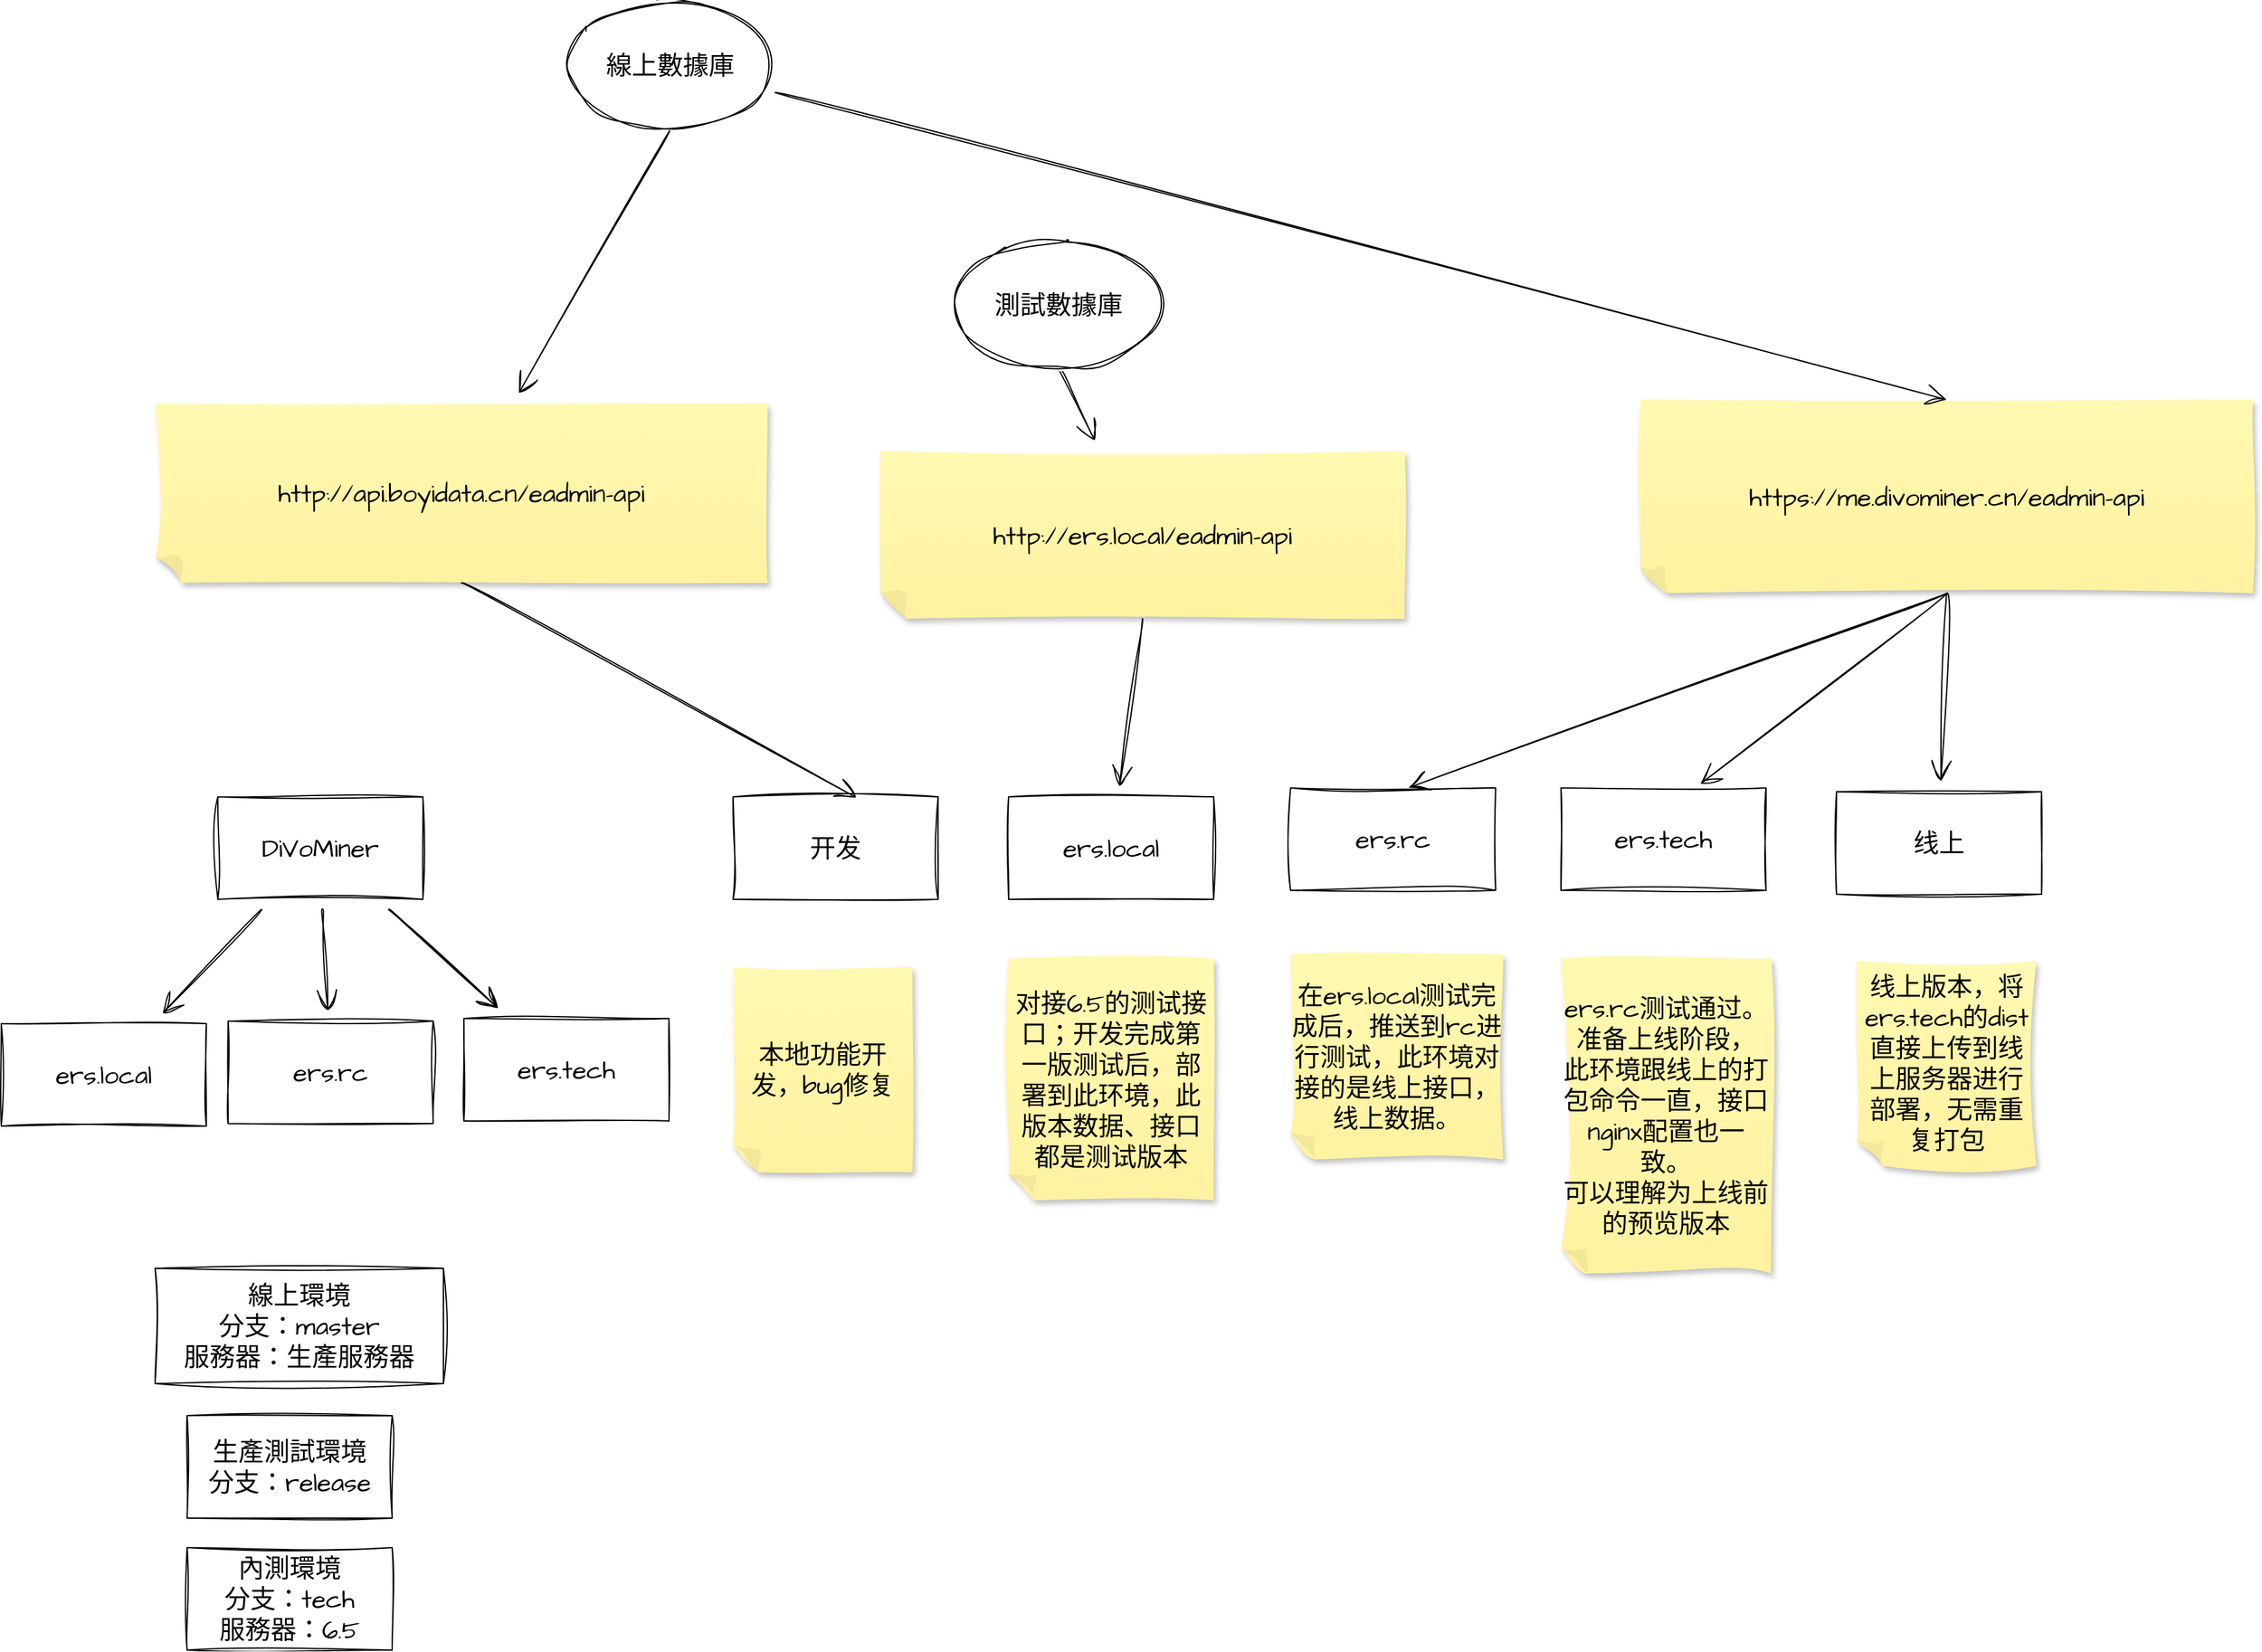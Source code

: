 <mxfile version="20.7.4" type="github">
  <diagram id="5LLKJlzQXneVDXTZNBfo" name="第 1 页">
    <mxGraphModel dx="3731" dy="2629" grid="0" gridSize="10" guides="1" tooltips="1" connect="1" arrows="1" fold="1" page="0" pageScale="1" pageWidth="1654" pageHeight="2336" math="0" shadow="0">
      <root>
        <mxCell id="0" />
        <mxCell id="1" parent="0" />
        <mxCell id="WvZMqrTp_T-xZY4r-Xzd-3" value="" style="edgeStyle=none;curved=1;rounded=0;sketch=1;hachureGap=4;jiggle=2;curveFitting=1;orthogonalLoop=1;jettySize=auto;html=1;fontFamily=Architects Daughter;fontSource=https%3A%2F%2Ffonts.googleapis.com%2Fcss%3Ffamily%3DArchitects%2BDaughter;fontSize=16;endArrow=open;startSize=14;endSize=14;sourcePerimeterSpacing=8;targetPerimeterSpacing=8;" parent="1" source="WvZMqrTp_T-xZY4r-Xzd-1" target="WvZMqrTp_T-xZY4r-Xzd-2" edge="1">
          <mxGeometry relative="1" as="geometry" />
        </mxCell>
        <mxCell id="WvZMqrTp_T-xZY4r-Xzd-5" value="" style="edgeStyle=none;curved=1;rounded=0;sketch=1;hachureGap=4;jiggle=2;curveFitting=1;orthogonalLoop=1;jettySize=auto;html=1;fontFamily=Architects Daughter;fontSource=https%3A%2F%2Ffonts.googleapis.com%2Fcss%3Ffamily%3DArchitects%2BDaughter;fontSize=16;endArrow=open;startSize=14;endSize=14;sourcePerimeterSpacing=8;targetPerimeterSpacing=8;" parent="1" source="WvZMqrTp_T-xZY4r-Xzd-1" target="WvZMqrTp_T-xZY4r-Xzd-4" edge="1">
          <mxGeometry relative="1" as="geometry" />
        </mxCell>
        <mxCell id="WvZMqrTp_T-xZY4r-Xzd-6" value="" style="edgeStyle=none;curved=1;rounded=0;sketch=1;hachureGap=4;jiggle=2;curveFitting=1;orthogonalLoop=1;jettySize=auto;html=1;fontFamily=Architects Daughter;fontSource=https%3A%2F%2Ffonts.googleapis.com%2Fcss%3Ffamily%3DArchitects%2BDaughter;fontSize=16;endArrow=open;startSize=14;endSize=14;sourcePerimeterSpacing=8;targetPerimeterSpacing=8;" parent="1" source="WvZMqrTp_T-xZY4r-Xzd-1" target="WvZMqrTp_T-xZY4r-Xzd-4" edge="1">
          <mxGeometry relative="1" as="geometry" />
        </mxCell>
        <mxCell id="WvZMqrTp_T-xZY4r-Xzd-8" value="" style="edgeStyle=none;curved=1;rounded=0;sketch=1;hachureGap=4;jiggle=2;curveFitting=1;orthogonalLoop=1;jettySize=auto;html=1;fontFamily=Architects Daughter;fontSource=https%3A%2F%2Ffonts.googleapis.com%2Fcss%3Ffamily%3DArchitects%2BDaughter;fontSize=16;endArrow=open;startSize=14;endSize=14;sourcePerimeterSpacing=8;targetPerimeterSpacing=8;" parent="1" source="WvZMqrTp_T-xZY4r-Xzd-1" target="WvZMqrTp_T-xZY4r-Xzd-7" edge="1">
          <mxGeometry relative="1" as="geometry" />
        </mxCell>
        <mxCell id="WvZMqrTp_T-xZY4r-Xzd-1" value="DiVoMiner" style="rounded=0;whiteSpace=wrap;html=1;sketch=1;hachureGap=4;jiggle=2;curveFitting=1;fontFamily=Architects Daughter;fontSource=https%3A%2F%2Ffonts.googleapis.com%2Fcss%3Ffamily%3DArchitects%2BDaughter;fontSize=20;" parent="1" vertex="1">
          <mxGeometry x="-728" y="-185" width="160" height="80" as="geometry" />
        </mxCell>
        <mxCell id="WvZMqrTp_T-xZY4r-Xzd-2" value="ers.local&lt;br&gt;" style="rounded=0;whiteSpace=wrap;html=1;sketch=1;hachureGap=4;jiggle=2;curveFitting=1;fontFamily=Architects Daughter;fontSource=https%3A%2F%2Ffonts.googleapis.com%2Fcss%3Ffamily%3DArchitects%2BDaughter;fontSize=20;" parent="1" vertex="1">
          <mxGeometry x="-897" y="-8" width="160" height="80" as="geometry" />
        </mxCell>
        <mxCell id="WvZMqrTp_T-xZY4r-Xzd-4" value="ers.tech" style="rounded=0;whiteSpace=wrap;html=1;sketch=1;hachureGap=4;jiggle=2;curveFitting=1;fontFamily=Architects Daughter;fontSource=https%3A%2F%2Ffonts.googleapis.com%2Fcss%3Ffamily%3DArchitects%2BDaughter;fontSize=20;" parent="1" vertex="1">
          <mxGeometry x="-536" y="-12" width="160" height="80" as="geometry" />
        </mxCell>
        <mxCell id="WvZMqrTp_T-xZY4r-Xzd-7" value="ers.rc" style="rounded=0;whiteSpace=wrap;html=1;sketch=1;hachureGap=4;jiggle=2;curveFitting=1;fontFamily=Architects Daughter;fontSource=https%3A%2F%2Ffonts.googleapis.com%2Fcss%3Ffamily%3DArchitects%2BDaughter;fontSize=20;" parent="1" vertex="1">
          <mxGeometry x="-720" y="-10" width="160" height="80" as="geometry" />
        </mxCell>
        <mxCell id="FkHnUsuzrkQ6DYqbzHRN-1" value="線上環境&lt;br&gt;分支：master&lt;br&gt;服務器：生產服務器" style="rounded=0;whiteSpace=wrap;html=1;sketch=1;hachureGap=4;jiggle=2;curveFitting=1;fontFamily=Architects Daughter;fontSource=https%3A%2F%2Ffonts.googleapis.com%2Fcss%3Ffamily%3DArchitects%2BDaughter;fontSize=20;" vertex="1" parent="1">
          <mxGeometry x="-777" y="183" width="225" height="90" as="geometry" />
        </mxCell>
        <mxCell id="FkHnUsuzrkQ6DYqbzHRN-2" value="內測環境&lt;br&gt;分支：tech&lt;br&gt;服務器：6.5" style="rounded=0;whiteSpace=wrap;html=1;sketch=1;hachureGap=4;jiggle=2;curveFitting=1;fontFamily=Architects Daughter;fontSource=https%3A%2F%2Ffonts.googleapis.com%2Fcss%3Ffamily%3DArchitects%2BDaughter;fontSize=20;" vertex="1" parent="1">
          <mxGeometry x="-752" y="401" width="160" height="80" as="geometry" />
        </mxCell>
        <mxCell id="FkHnUsuzrkQ6DYqbzHRN-3" value="生產測試環境&lt;br&gt;分支：release" style="rounded=0;whiteSpace=wrap;html=1;sketch=1;hachureGap=4;jiggle=2;curveFitting=1;fontFamily=Architects Daughter;fontSource=https%3A%2F%2Ffonts.googleapis.com%2Fcss%3Ffamily%3DArchitects%2BDaughter;fontSize=20;" vertex="1" parent="1">
          <mxGeometry x="-752" y="298" width="160" height="80" as="geometry" />
        </mxCell>
        <mxCell id="FkHnUsuzrkQ6DYqbzHRN-4" value="ers.local" style="rounded=0;whiteSpace=wrap;html=1;sketch=1;hachureGap=4;jiggle=2;curveFitting=1;fontFamily=Architects Daughter;fontSource=https%3A%2F%2Ffonts.googleapis.com%2Fcss%3Ffamily%3DArchitects%2BDaughter;fontSize=20;" vertex="1" parent="1">
          <mxGeometry x="-111" y="-185" width="160" height="80" as="geometry" />
        </mxCell>
        <mxCell id="FkHnUsuzrkQ6DYqbzHRN-5" value="ers.rc" style="rounded=0;whiteSpace=wrap;html=1;sketch=1;hachureGap=4;jiggle=2;curveFitting=1;fontFamily=Architects Daughter;fontSource=https%3A%2F%2Ffonts.googleapis.com%2Fcss%3Ffamily%3DArchitects%2BDaughter;fontSize=20;" vertex="1" parent="1">
          <mxGeometry x="109" y="-192" width="160" height="80" as="geometry" />
        </mxCell>
        <mxCell id="FkHnUsuzrkQ6DYqbzHRN-6" value="ers.tech" style="rounded=0;whiteSpace=wrap;html=1;sketch=1;hachureGap=4;jiggle=2;curveFitting=1;fontFamily=Architects Daughter;fontSource=https%3A%2F%2Ffonts.googleapis.com%2Fcss%3Ffamily%3DArchitects%2BDaughter;fontSize=20;" vertex="1" parent="1">
          <mxGeometry x="320" y="-192" width="160" height="80" as="geometry" />
        </mxCell>
        <mxCell id="FkHnUsuzrkQ6DYqbzHRN-7" value="线上" style="rounded=0;whiteSpace=wrap;html=1;sketch=1;hachureGap=4;jiggle=2;curveFitting=1;fontFamily=Architects Daughter;fontSource=https%3A%2F%2Ffonts.googleapis.com%2Fcss%3Ffamily%3DArchitects%2BDaughter;fontSize=20;" vertex="1" parent="1">
          <mxGeometry x="535" y="-189" width="160" height="80" as="geometry" />
        </mxCell>
        <mxCell id="FkHnUsuzrkQ6DYqbzHRN-8" value="开发" style="rounded=0;whiteSpace=wrap;html=1;sketch=1;hachureGap=4;jiggle=2;curveFitting=1;fontFamily=Architects Daughter;fontSource=https%3A%2F%2Ffonts.googleapis.com%2Fcss%3Ffamily%3DArchitects%2BDaughter;fontSize=20;" vertex="1" parent="1">
          <mxGeometry x="-326" y="-185" width="160" height="80" as="geometry" />
        </mxCell>
        <mxCell id="FkHnUsuzrkQ6DYqbzHRN-9" value="本地功能开发，bug修复" style="shape=note;whiteSpace=wrap;html=1;backgroundOutline=1;fontColor=#000000;darkOpacity=0.05;fillColor=#FFF9B2;strokeColor=none;fillStyle=solid;direction=west;gradientDirection=north;gradientColor=#FFF2A1;shadow=1;size=20;pointerEvents=1;sketch=1;hachureGap=4;jiggle=2;curveFitting=1;fontFamily=Architects Daughter;fontSource=https%3A%2F%2Ffonts.googleapis.com%2Fcss%3Ffamily%3DArchitects%2BDaughter;fontSize=20;" vertex="1" parent="1">
          <mxGeometry x="-326" y="-52" width="140" height="160" as="geometry" />
        </mxCell>
        <mxCell id="FkHnUsuzrkQ6DYqbzHRN-10" value="对接6.5的测试接口；开发完成第一版测试后，部署到此环境，此版本数据、接口都是测试版本" style="shape=note;whiteSpace=wrap;html=1;backgroundOutline=1;fontColor=#000000;darkOpacity=0.05;fillColor=#FFF9B2;strokeColor=none;fillStyle=solid;direction=west;gradientDirection=north;gradientColor=#FFF2A1;shadow=1;size=20;pointerEvents=1;sketch=1;hachureGap=4;jiggle=2;curveFitting=1;fontFamily=Architects Daughter;fontSource=https%3A%2F%2Ffonts.googleapis.com%2Fcss%3Ffamily%3DArchitects%2BDaughter;fontSize=20;" vertex="1" parent="1">
          <mxGeometry x="-111" y="-59" width="160" height="189" as="geometry" />
        </mxCell>
        <mxCell id="FkHnUsuzrkQ6DYqbzHRN-11" value="在ers.local测试完成后，推送到rc进行测试，此环境对接的是线上接口，线上数据。" style="shape=note;whiteSpace=wrap;html=1;backgroundOutline=1;fontColor=#000000;darkOpacity=0.05;fillColor=#FFF9B2;strokeColor=none;fillStyle=solid;direction=west;gradientDirection=north;gradientColor=#FFF2A1;shadow=1;size=20;pointerEvents=1;sketch=1;hachureGap=4;jiggle=2;curveFitting=1;fontFamily=Architects Daughter;fontSource=https%3A%2F%2Ffonts.googleapis.com%2Fcss%3Ffamily%3DArchitects%2BDaughter;fontSize=20;" vertex="1" parent="1">
          <mxGeometry x="109" y="-62" width="166" height="160" as="geometry" />
        </mxCell>
        <mxCell id="FkHnUsuzrkQ6DYqbzHRN-12" value="ers.rc测试通过。准备上线阶段，&lt;br&gt;此环境跟线上的打包命令一直，接口nginx配置也一致。&lt;br&gt;可以理解为上线前的预览版本" style="shape=note;whiteSpace=wrap;html=1;backgroundOutline=1;fontColor=#000000;darkOpacity=0.05;fillColor=#FFF9B2;strokeColor=none;fillStyle=solid;direction=west;gradientDirection=north;gradientColor=#FFF2A1;shadow=1;size=20;pointerEvents=1;sketch=1;hachureGap=4;jiggle=2;curveFitting=1;fontFamily=Architects Daughter;fontSource=https%3A%2F%2Ffonts.googleapis.com%2Fcss%3Ffamily%3DArchitects%2BDaughter;fontSize=20;" vertex="1" parent="1">
          <mxGeometry x="320" y="-59" width="164" height="246" as="geometry" />
        </mxCell>
        <mxCell id="FkHnUsuzrkQ6DYqbzHRN-13" value="线上版本，将ers.tech的dist直接上传到线上服务器进行部署，无需重复打包" style="shape=note;whiteSpace=wrap;html=1;backgroundOutline=1;fontColor=#000000;darkOpacity=0.05;fillColor=#FFF9B2;strokeColor=none;fillStyle=solid;direction=west;gradientDirection=north;gradientColor=#FFF2A1;shadow=1;size=20;pointerEvents=1;sketch=1;hachureGap=4;jiggle=2;curveFitting=1;fontFamily=Architects Daughter;fontSource=https%3A%2F%2Ffonts.googleapis.com%2Fcss%3Ffamily%3DArchitects%2BDaughter;fontSize=20;" vertex="1" parent="1">
          <mxGeometry x="551" y="-57" width="140" height="160" as="geometry" />
        </mxCell>
        <mxCell id="FkHnUsuzrkQ6DYqbzHRN-21" style="edgeStyle=none;curved=1;rounded=0;sketch=1;hachureGap=4;jiggle=2;curveFitting=1;orthogonalLoop=1;jettySize=auto;html=1;exitX=0.5;exitY=0;exitDx=0;exitDy=0;exitPerimeter=0;entryX=0.602;entryY=0.008;entryDx=0;entryDy=0;entryPerimeter=0;fontFamily=Architects Daughter;fontSource=https%3A%2F%2Ffonts.googleapis.com%2Fcss%3Ffamily%3DArchitects%2BDaughter;fontSize=16;endArrow=open;startSize=14;endSize=14;sourcePerimeterSpacing=8;targetPerimeterSpacing=8;" edge="1" parent="1" source="FkHnUsuzrkQ6DYqbzHRN-14" target="FkHnUsuzrkQ6DYqbzHRN-8">
          <mxGeometry relative="1" as="geometry" />
        </mxCell>
        <mxCell id="FkHnUsuzrkQ6DYqbzHRN-14" value="http://api.boyidata.cn/eadmin-api" style="shape=note;whiteSpace=wrap;html=1;backgroundOutline=1;fontColor=#000000;darkOpacity=0.05;fillColor=#FFF9B2;strokeColor=none;fillStyle=solid;direction=west;gradientDirection=north;gradientColor=#FFF2A1;shadow=1;size=20;pointerEvents=1;sketch=1;hachureGap=4;jiggle=2;curveFitting=1;fontFamily=Architects Daughter;fontSource=https%3A%2F%2Ffonts.googleapis.com%2Fcss%3Ffamily%3DArchitects%2BDaughter;fontSize=20;" vertex="1" parent="1">
          <mxGeometry x="-777" y="-492" width="478" height="140" as="geometry" />
        </mxCell>
        <mxCell id="FkHnUsuzrkQ6DYqbzHRN-16" style="edgeStyle=none;curved=1;rounded=0;sketch=1;hachureGap=4;jiggle=2;curveFitting=1;orthogonalLoop=1;jettySize=auto;html=1;exitX=0.5;exitY=0;exitDx=0;exitDy=0;exitPerimeter=0;fontFamily=Architects Daughter;fontSource=https%3A%2F%2Ffonts.googleapis.com%2Fcss%3Ffamily%3DArchitects%2BDaughter;fontSize=16;endArrow=open;startSize=14;endSize=14;sourcePerimeterSpacing=8;targetPerimeterSpacing=8;" edge="1" parent="1" source="FkHnUsuzrkQ6DYqbzHRN-15" target="FkHnUsuzrkQ6DYqbzHRN-7">
          <mxGeometry relative="1" as="geometry" />
        </mxCell>
        <mxCell id="FkHnUsuzrkQ6DYqbzHRN-17" style="edgeStyle=none;curved=1;rounded=0;sketch=1;hachureGap=4;jiggle=2;curveFitting=1;orthogonalLoop=1;jettySize=auto;html=1;exitX=0.5;exitY=0;exitDx=0;exitDy=0;exitPerimeter=0;entryX=0.68;entryY=-0.039;entryDx=0;entryDy=0;entryPerimeter=0;fontFamily=Architects Daughter;fontSource=https%3A%2F%2Ffonts.googleapis.com%2Fcss%3Ffamily%3DArchitects%2BDaughter;fontSize=16;endArrow=open;startSize=14;endSize=14;sourcePerimeterSpacing=8;targetPerimeterSpacing=8;" edge="1" parent="1" source="FkHnUsuzrkQ6DYqbzHRN-15" target="FkHnUsuzrkQ6DYqbzHRN-6">
          <mxGeometry relative="1" as="geometry" />
        </mxCell>
        <mxCell id="FkHnUsuzrkQ6DYqbzHRN-20" style="edgeStyle=none;curved=1;rounded=0;sketch=1;hachureGap=4;jiggle=2;curveFitting=1;orthogonalLoop=1;jettySize=auto;html=1;exitX=0.5;exitY=0;exitDx=0;exitDy=0;exitPerimeter=0;entryX=0.575;entryY=-0.001;entryDx=0;entryDy=0;entryPerimeter=0;fontFamily=Architects Daughter;fontSource=https%3A%2F%2Ffonts.googleapis.com%2Fcss%3Ffamily%3DArchitects%2BDaughter;fontSize=16;endArrow=open;startSize=14;endSize=14;sourcePerimeterSpacing=8;targetPerimeterSpacing=8;" edge="1" parent="1" source="FkHnUsuzrkQ6DYqbzHRN-15" target="FkHnUsuzrkQ6DYqbzHRN-5">
          <mxGeometry relative="1" as="geometry" />
        </mxCell>
        <mxCell id="FkHnUsuzrkQ6DYqbzHRN-15" value="https://me.divominer.cn/eadmin-api" style="shape=note;whiteSpace=wrap;html=1;backgroundOutline=1;fontColor=#000000;darkOpacity=0.05;fillColor=#FFF9B2;strokeColor=none;fillStyle=solid;direction=west;gradientDirection=north;gradientColor=#FFF2A1;shadow=1;size=20;pointerEvents=1;sketch=1;hachureGap=4;jiggle=2;curveFitting=1;fontFamily=Architects Daughter;fontSource=https%3A%2F%2Ffonts.googleapis.com%2Fcss%3Ffamily%3DArchitects%2BDaughter;fontSize=20;" vertex="1" parent="1">
          <mxGeometry x="382" y="-495" width="478" height="151" as="geometry" />
        </mxCell>
        <mxCell id="FkHnUsuzrkQ6DYqbzHRN-23" style="edgeStyle=none;curved=1;rounded=0;sketch=1;hachureGap=4;jiggle=2;curveFitting=1;orthogonalLoop=1;jettySize=auto;html=1;exitX=0.5;exitY=0;exitDx=0;exitDy=0;exitPerimeter=0;fontFamily=Architects Daughter;fontSource=https%3A%2F%2Ffonts.googleapis.com%2Fcss%3Ffamily%3DArchitects%2BDaughter;fontSize=16;endArrow=open;startSize=14;endSize=14;sourcePerimeterSpacing=8;targetPerimeterSpacing=8;" edge="1" parent="1" source="FkHnUsuzrkQ6DYqbzHRN-22" target="FkHnUsuzrkQ6DYqbzHRN-4">
          <mxGeometry relative="1" as="geometry" />
        </mxCell>
        <mxCell id="FkHnUsuzrkQ6DYqbzHRN-22" value="http://ers.local/eadmin-api" style="shape=note;whiteSpace=wrap;html=1;backgroundOutline=1;fontColor=#000000;darkOpacity=0.05;fillColor=#FFF9B2;strokeColor=none;fillStyle=solid;direction=west;gradientDirection=north;gradientColor=#FFF2A1;shadow=1;size=20;pointerEvents=1;sketch=1;hachureGap=4;jiggle=2;curveFitting=1;fontFamily=Architects Daughter;fontSource=https%3A%2F%2Ffonts.googleapis.com%2Fcss%3Ffamily%3DArchitects%2BDaughter;fontSize=20;" vertex="1" parent="1">
          <mxGeometry x="-211" y="-455" width="409" height="131" as="geometry" />
        </mxCell>
        <mxCell id="FkHnUsuzrkQ6DYqbzHRN-27" style="edgeStyle=none;curved=1;rounded=0;sketch=1;hachureGap=4;jiggle=2;curveFitting=1;orthogonalLoop=1;jettySize=auto;html=1;exitX=0.5;exitY=1;exitDx=0;exitDy=0;fontFamily=Architects Daughter;fontSource=https%3A%2F%2Ffonts.googleapis.com%2Fcss%3Ffamily%3DArchitects%2BDaughter;fontSize=16;endArrow=open;startSize=14;endSize=14;sourcePerimeterSpacing=8;targetPerimeterSpacing=8;" edge="1" parent="1" source="FkHnUsuzrkQ6DYqbzHRN-24" target="FkHnUsuzrkQ6DYqbzHRN-14">
          <mxGeometry relative="1" as="geometry" />
        </mxCell>
        <mxCell id="FkHnUsuzrkQ6DYqbzHRN-28" style="edgeStyle=none;curved=1;rounded=0;sketch=1;hachureGap=4;jiggle=2;curveFitting=1;orthogonalLoop=1;jettySize=auto;html=1;entryX=0.5;entryY=1;entryDx=0;entryDy=0;entryPerimeter=0;fontFamily=Architects Daughter;fontSource=https%3A%2F%2Ffonts.googleapis.com%2Fcss%3Ffamily%3DArchitects%2BDaughter;fontSize=16;endArrow=open;startSize=14;endSize=14;sourcePerimeterSpacing=8;targetPerimeterSpacing=8;" edge="1" parent="1" source="FkHnUsuzrkQ6DYqbzHRN-24" target="FkHnUsuzrkQ6DYqbzHRN-15">
          <mxGeometry relative="1" as="geometry" />
        </mxCell>
        <mxCell id="FkHnUsuzrkQ6DYqbzHRN-24" value="線上數據庫" style="ellipse;whiteSpace=wrap;html=1;sketch=1;hachureGap=4;jiggle=2;curveFitting=1;fontFamily=Architects Daughter;fontSource=https%3A%2F%2Ffonts.googleapis.com%2Fcss%3Ffamily%3DArchitects%2BDaughter;fontSize=20;" vertex="1" parent="1">
          <mxGeometry x="-455" y="-806" width="160" height="100" as="geometry" />
        </mxCell>
        <mxCell id="FkHnUsuzrkQ6DYqbzHRN-26" style="edgeStyle=none;curved=1;rounded=0;sketch=1;hachureGap=4;jiggle=2;curveFitting=1;orthogonalLoop=1;jettySize=auto;html=1;exitX=0.5;exitY=1;exitDx=0;exitDy=0;fontFamily=Architects Daughter;fontSource=https%3A%2F%2Ffonts.googleapis.com%2Fcss%3Ffamily%3DArchitects%2BDaughter;fontSize=16;endArrow=open;startSize=14;endSize=14;sourcePerimeterSpacing=8;targetPerimeterSpacing=8;" edge="1" parent="1" source="FkHnUsuzrkQ6DYqbzHRN-25" target="FkHnUsuzrkQ6DYqbzHRN-22">
          <mxGeometry relative="1" as="geometry" />
        </mxCell>
        <mxCell id="FkHnUsuzrkQ6DYqbzHRN-25" value="測試數據庫" style="ellipse;whiteSpace=wrap;html=1;sketch=1;hachureGap=4;jiggle=2;curveFitting=1;fontFamily=Architects Daughter;fontSource=https%3A%2F%2Ffonts.googleapis.com%2Fcss%3Ffamily%3DArchitects%2BDaughter;fontSize=20;" vertex="1" parent="1">
          <mxGeometry x="-152" y="-619" width="160" height="100" as="geometry" />
        </mxCell>
      </root>
    </mxGraphModel>
  </diagram>
</mxfile>
